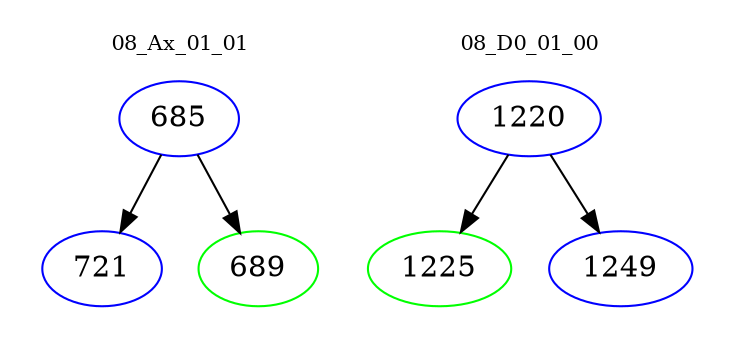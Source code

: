 digraph{
subgraph cluster_0 {
color = white
label = "08_Ax_01_01";
fontsize=10;
T0_685 [label="685", color="blue"]
T0_685 -> T0_721 [color="black"]
T0_721 [label="721", color="blue"]
T0_685 -> T0_689 [color="black"]
T0_689 [label="689", color="green"]
}
subgraph cluster_1 {
color = white
label = "08_D0_01_00";
fontsize=10;
T1_1220 [label="1220", color="blue"]
T1_1220 -> T1_1225 [color="black"]
T1_1225 [label="1225", color="green"]
T1_1220 -> T1_1249 [color="black"]
T1_1249 [label="1249", color="blue"]
}
}
